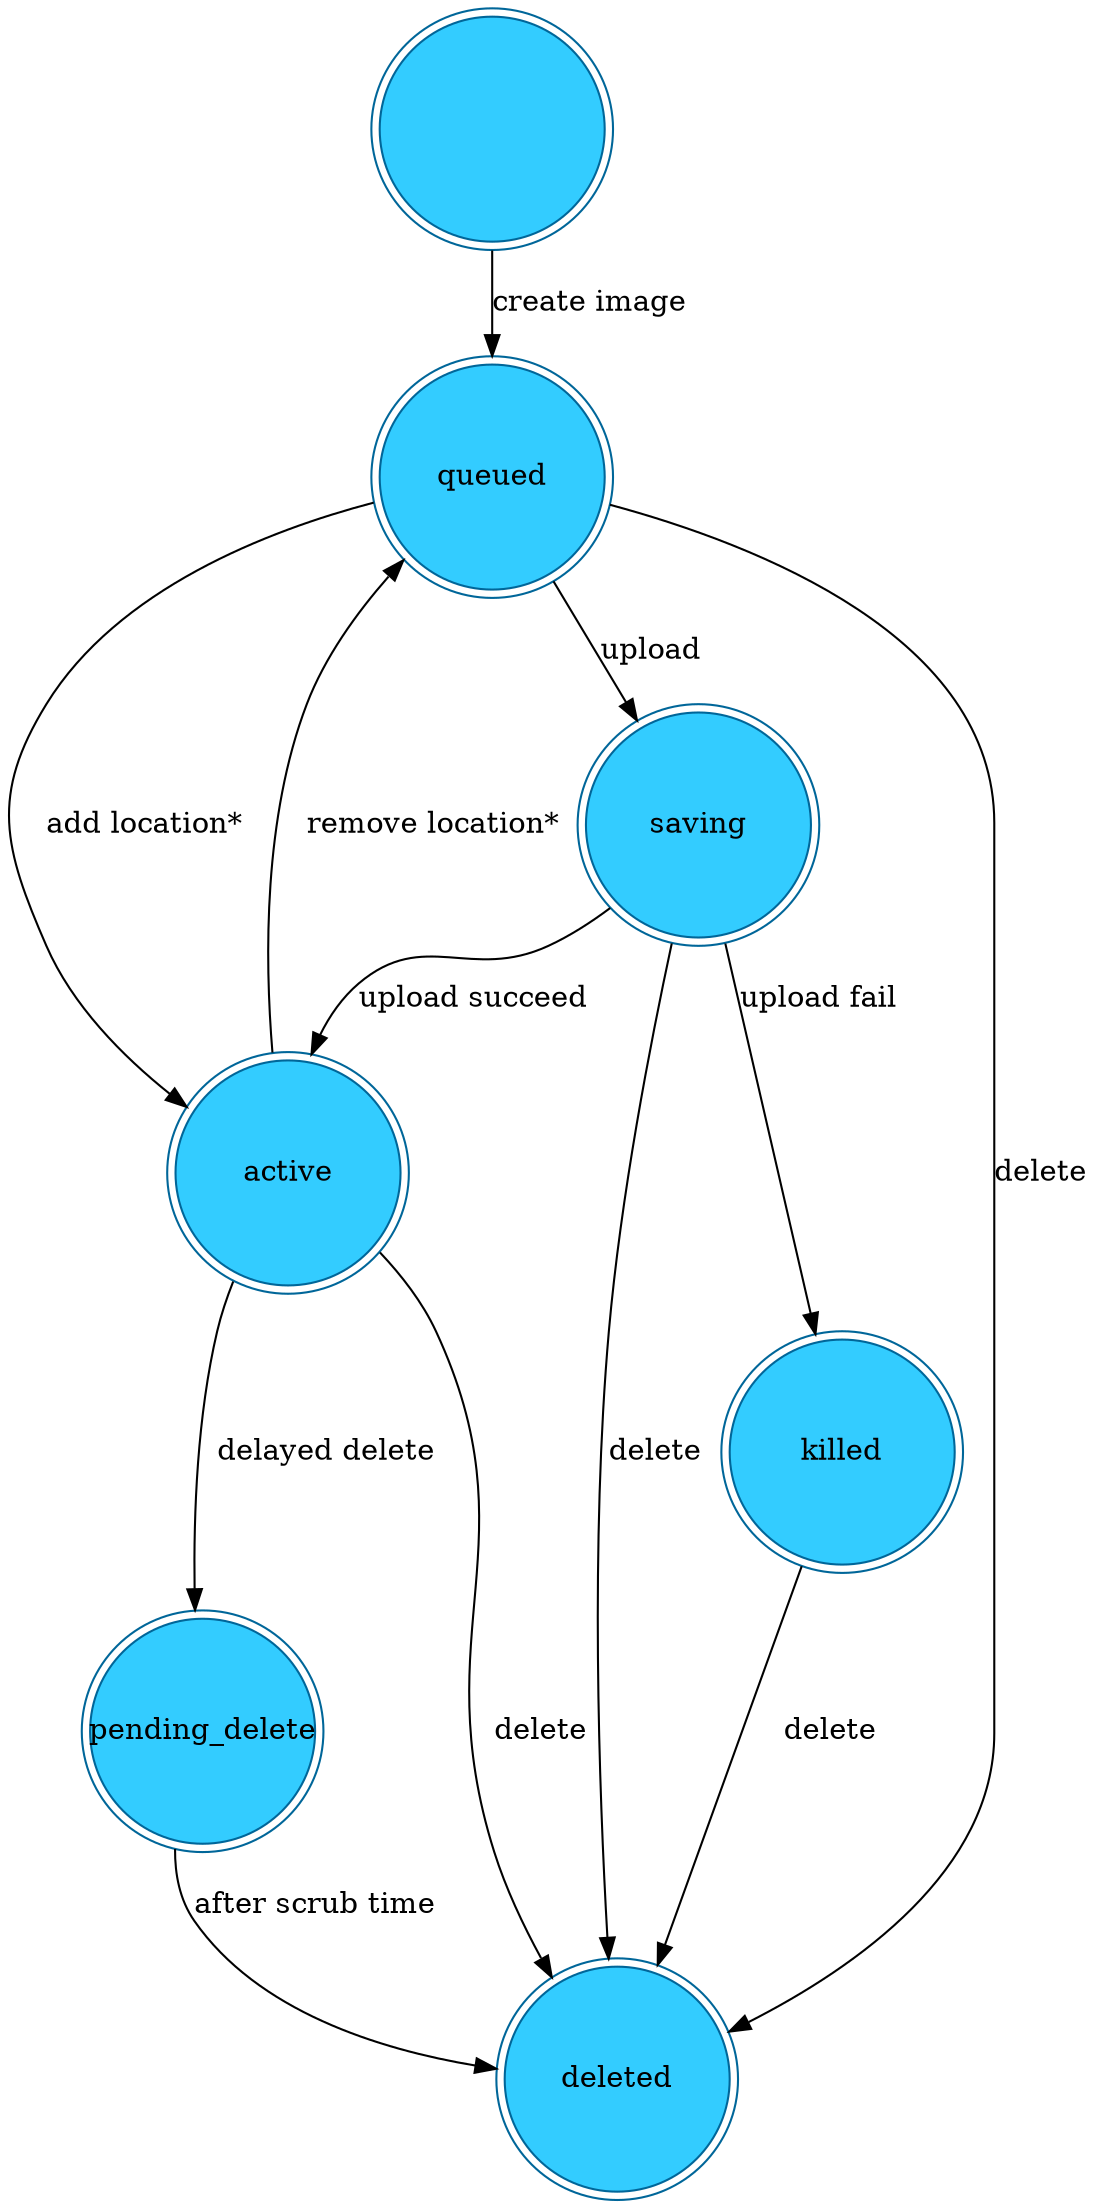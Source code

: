 /*
# All Rights Reserved.
# Copyright 2013 IBM Corp.
#
#    Licensed under the Apache License, Version 2.0 (the "License"); you may
#    not use this file except in compliance with the License. You may obtain
#    a copy of the License at
#
#         http://www.apache.org/licenses/LICENSE-2.0
#
#    Unless required by applicable law or agreed to in writing, software
#    distributed under the License is distributed on an "AS IS" BASIS, WITHOUT
#    WARRANTIES OR CONDITIONS OF ANY KIND, either express or implied. See the
#    License for the specific language governing permissions and limitations
#    under the License.
*/

/*
This file can be compiled by graphviz with issuing the following command:

   dot -Tpng -oimage_status_transition.png image_status_transition.dot

See http://www.graphviz.org to get more info.
*/

digraph {
  node [shape="doublecircle" color="#006699" style="filled"
        fillcolor="#33CCFF" fixedsize="True" width="1.5" height="1.5"];

  "" -> "queued" [label="create image"];

  "queued" -> "active" [label="add location*"];
  "queued" -> "saving" [label="upload"];
  "queued" -> "deleted" [label="delete"];

  "saving" -> "active" [label="upload succeed"];
  "saving" -> "killed" [label="upload fail"];
  "saving" -> "deleted" [label="delete"];

  "active" -> "queued" [label="remove location*"];
  "active" -> "pending_delete" [label="delayed delete"];
  "active" -> "deleted" [label="delete"];

  "killed" -> "deleted" [label="delete"];

  "pending_delete" -> "deleted" [label="after scrub time"];
}
